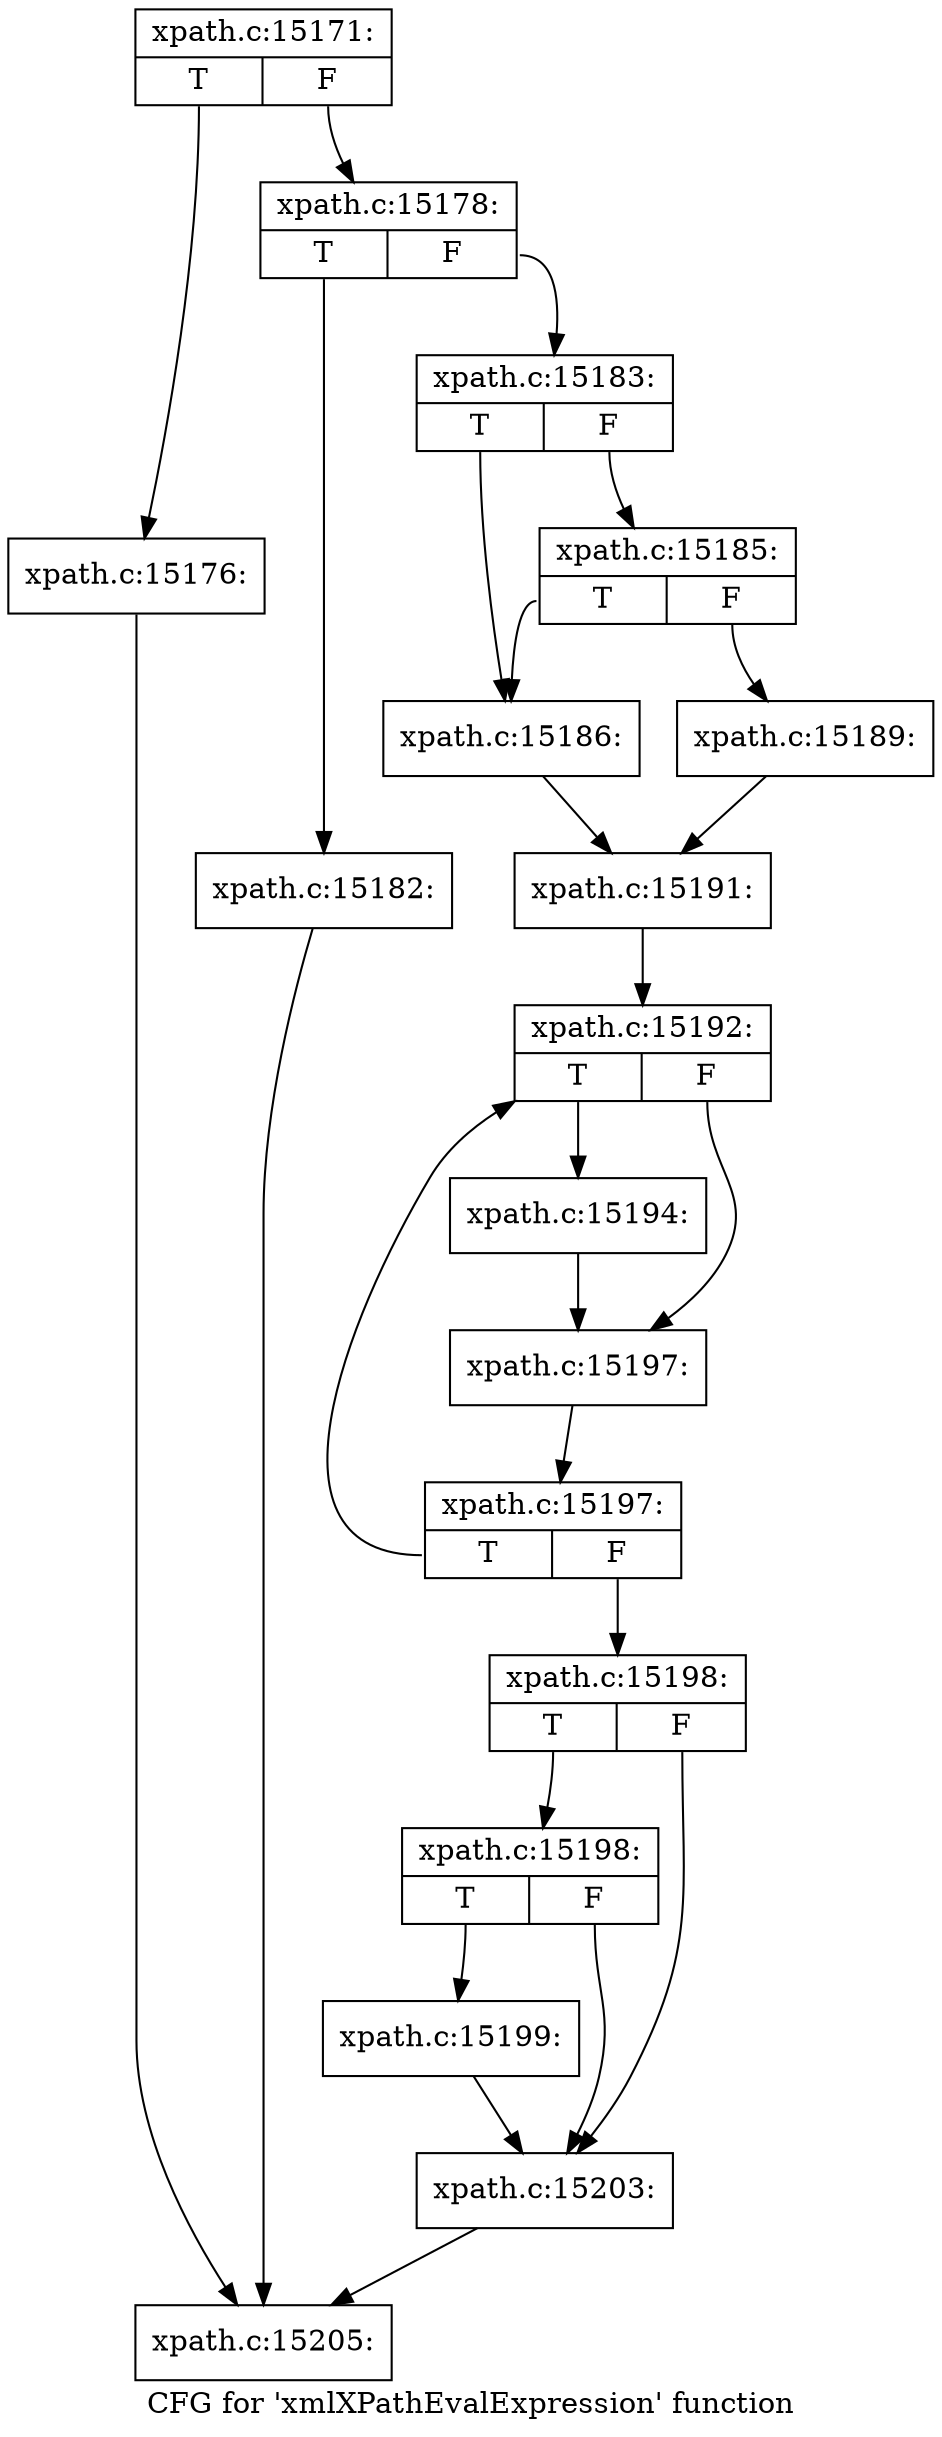 digraph "CFG for 'xmlXPathEvalExpression' function" {
	label="CFG for 'xmlXPathEvalExpression' function";

	Node0x4c90780 [shape=record,label="{xpath.c:15171:|{<s0>T|<s1>F}}"];
	Node0x4c90780:s0 -> Node0x4c91b60;
	Node0x4c90780:s1 -> Node0x4c91bb0;
	Node0x4c91b60 [shape=record,label="{xpath.c:15176:}"];
	Node0x4c91b60 -> Node0x4c8f050;
	Node0x4c91bb0 [shape=record,label="{xpath.c:15178:|{<s0>T|<s1>F}}"];
	Node0x4c91bb0:s0 -> Node0x4c92530;
	Node0x4c91bb0:s1 -> Node0x4c92580;
	Node0x4c92530 [shape=record,label="{xpath.c:15182:}"];
	Node0x4c92530 -> Node0x4c8f050;
	Node0x4c92580 [shape=record,label="{xpath.c:15183:|{<s0>T|<s1>F}}"];
	Node0x4c92580:s0 -> Node0x4c92b30;
	Node0x4c92580:s1 -> Node0x4c92c20;
	Node0x4c92c20 [shape=record,label="{xpath.c:15185:|{<s0>T|<s1>F}}"];
	Node0x4c92c20:s0 -> Node0x4c92b30;
	Node0x4c92c20:s1 -> Node0x4c92bd0;
	Node0x4c92b30 [shape=record,label="{xpath.c:15186:}"];
	Node0x4c92b30 -> Node0x4c92b80;
	Node0x4c92bd0 [shape=record,label="{xpath.c:15189:}"];
	Node0x4c92bd0 -> Node0x4c92b80;
	Node0x4c92b80 [shape=record,label="{xpath.c:15191:}"];
	Node0x4c92b80 -> Node0x4c93d20;
	Node0x4c93d20 [shape=record,label="{xpath.c:15192:|{<s0>T|<s1>F}}"];
	Node0x4c93d20:s0 -> Node0x4c94200;
	Node0x4c93d20:s1 -> Node0x4c94250;
	Node0x4c94200 [shape=record,label="{xpath.c:15194:}"];
	Node0x4c94200 -> Node0x4c94250;
	Node0x4c94250 [shape=record,label="{xpath.c:15197:}"];
	Node0x4c94250 -> Node0x4c93cd0;
	Node0x4c93cd0 [shape=record,label="{xpath.c:15197:|{<s0>T|<s1>F}}"];
	Node0x4c93cd0:s0 -> Node0x4c93d20;
	Node0x4c93cd0:s1 -> Node0x4c93c80;
	Node0x4c93c80 [shape=record,label="{xpath.c:15198:|{<s0>T|<s1>F}}"];
	Node0x4c93c80:s0 -> Node0x4c94d90;
	Node0x4c93c80:s1 -> Node0x4c94d40;
	Node0x4c94d90 [shape=record,label="{xpath.c:15198:|{<s0>T|<s1>F}}"];
	Node0x4c94d90:s0 -> Node0x4c94cf0;
	Node0x4c94d90:s1 -> Node0x4c94d40;
	Node0x4c94cf0 [shape=record,label="{xpath.c:15199:}"];
	Node0x4c94cf0 -> Node0x4c94d40;
	Node0x4c94d40 [shape=record,label="{xpath.c:15203:}"];
	Node0x4c94d40 -> Node0x4c8f050;
	Node0x4c8f050 [shape=record,label="{xpath.c:15205:}"];
}

